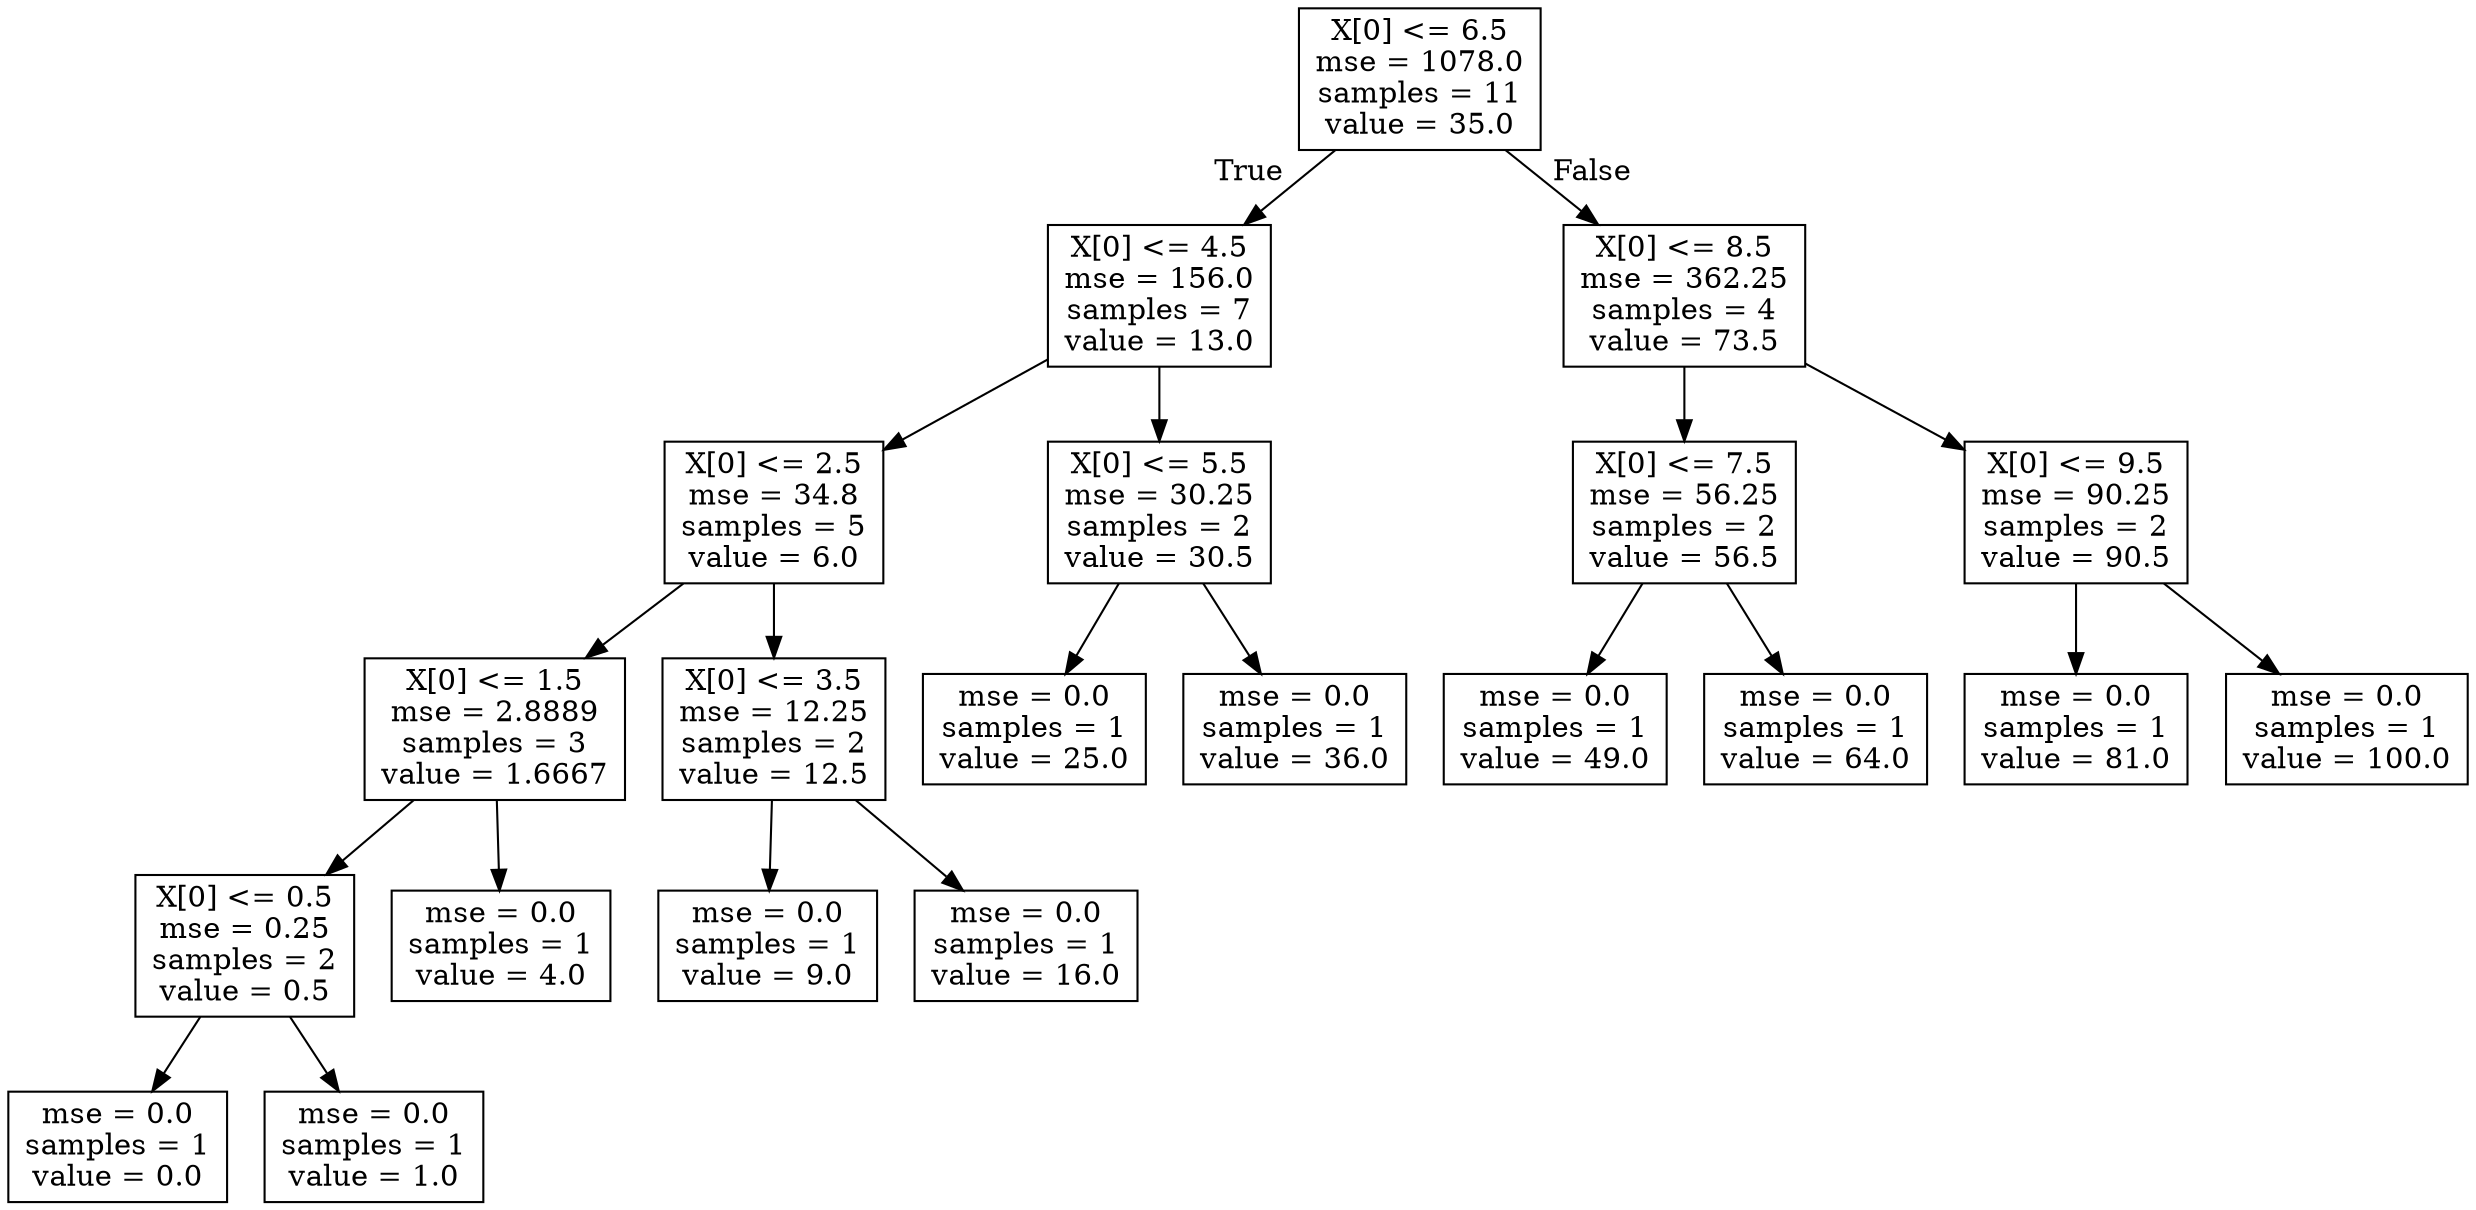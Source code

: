 digraph Tree {
node [shape=box] ;
0 [label="X[0] <= 6.5\nmse = 1078.0\nsamples = 11\nvalue = 35.0"] ;
1 [label="X[0] <= 4.5\nmse = 156.0\nsamples = 7\nvalue = 13.0"] ;
0 -> 1 [labeldistance=2.5, labelangle=45, headlabel="True"] ;
2 [label="X[0] <= 2.5\nmse = 34.8\nsamples = 5\nvalue = 6.0"] ;
1 -> 2 ;
3 [label="X[0] <= 1.5\nmse = 2.8889\nsamples = 3\nvalue = 1.6667"] ;
2 -> 3 ;
4 [label="X[0] <= 0.5\nmse = 0.25\nsamples = 2\nvalue = 0.5"] ;
3 -> 4 ;
5 [label="mse = 0.0\nsamples = 1\nvalue = 0.0"] ;
4 -> 5 ;
6 [label="mse = 0.0\nsamples = 1\nvalue = 1.0"] ;
4 -> 6 ;
7 [label="mse = 0.0\nsamples = 1\nvalue = 4.0"] ;
3 -> 7 ;
8 [label="X[0] <= 3.5\nmse = 12.25\nsamples = 2\nvalue = 12.5"] ;
2 -> 8 ;
9 [label="mse = 0.0\nsamples = 1\nvalue = 9.0"] ;
8 -> 9 ;
10 [label="mse = 0.0\nsamples = 1\nvalue = 16.0"] ;
8 -> 10 ;
11 [label="X[0] <= 5.5\nmse = 30.25\nsamples = 2\nvalue = 30.5"] ;
1 -> 11 ;
12 [label="mse = 0.0\nsamples = 1\nvalue = 25.0"] ;
11 -> 12 ;
13 [label="mse = 0.0\nsamples = 1\nvalue = 36.0"] ;
11 -> 13 ;
14 [label="X[0] <= 8.5\nmse = 362.25\nsamples = 4\nvalue = 73.5"] ;
0 -> 14 [labeldistance=2.5, labelangle=-45, headlabel="False"] ;
15 [label="X[0] <= 7.5\nmse = 56.25\nsamples = 2\nvalue = 56.5"] ;
14 -> 15 ;
16 [label="mse = 0.0\nsamples = 1\nvalue = 49.0"] ;
15 -> 16 ;
17 [label="mse = 0.0\nsamples = 1\nvalue = 64.0"] ;
15 -> 17 ;
18 [label="X[0] <= 9.5\nmse = 90.25\nsamples = 2\nvalue = 90.5"] ;
14 -> 18 ;
19 [label="mse = 0.0\nsamples = 1\nvalue = 81.0"] ;
18 -> 19 ;
20 [label="mse = 0.0\nsamples = 1\nvalue = 100.0"] ;
18 -> 20 ;
}